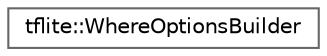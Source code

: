 digraph "Graphical Class Hierarchy"
{
 // LATEX_PDF_SIZE
  bgcolor="transparent";
  edge [fontname=Helvetica,fontsize=10,labelfontname=Helvetica,labelfontsize=10];
  node [fontname=Helvetica,fontsize=10,shape=box,height=0.2,width=0.4];
  rankdir="LR";
  Node0 [id="Node000000",label="tflite::WhereOptionsBuilder",height=0.2,width=0.4,color="grey40", fillcolor="white", style="filled",URL="$structtflite_1_1_where_options_builder.html",tooltip=" "];
}
